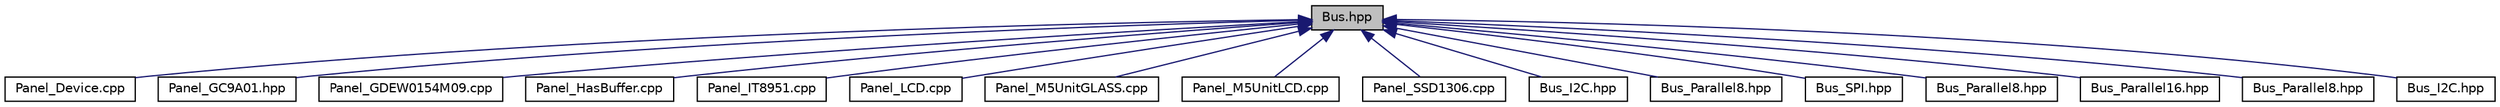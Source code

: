 digraph "Bus.hpp"
{
 // LATEX_PDF_SIZE
  edge [fontname="Helvetica",fontsize="10",labelfontname="Helvetica",labelfontsize="10"];
  node [fontname="Helvetica",fontsize="10",shape=record];
  Node1 [label="Bus.hpp",height=0.2,width=0.4,color="black", fillcolor="grey75", style="filled", fontcolor="black",tooltip=" "];
  Node1 -> Node2 [dir="back",color="midnightblue",fontsize="10",style="solid",fontname="Helvetica"];
  Node2 [label="Panel_Device.cpp",height=0.2,width=0.4,color="black", fillcolor="white", style="filled",URL="$d1/d04/Panel__Device_8cpp.html",tooltip=" "];
  Node1 -> Node3 [dir="back",color="midnightblue",fontsize="10",style="solid",fontname="Helvetica"];
  Node3 [label="Panel_GC9A01.hpp",height=0.2,width=0.4,color="black", fillcolor="white", style="filled",URL="$d7/dae/Panel__GC9A01_8hpp.html",tooltip=" "];
  Node1 -> Node4 [dir="back",color="midnightblue",fontsize="10",style="solid",fontname="Helvetica"];
  Node4 [label="Panel_GDEW0154M09.cpp",height=0.2,width=0.4,color="black", fillcolor="white", style="filled",URL="$d9/d7b/Panel__GDEW0154M09_8cpp.html",tooltip=" "];
  Node1 -> Node5 [dir="back",color="midnightblue",fontsize="10",style="solid",fontname="Helvetica"];
  Node5 [label="Panel_HasBuffer.cpp",height=0.2,width=0.4,color="black", fillcolor="white", style="filled",URL="$d8/d03/Panel__HasBuffer_8cpp.html",tooltip=" "];
  Node1 -> Node6 [dir="back",color="midnightblue",fontsize="10",style="solid",fontname="Helvetica"];
  Node6 [label="Panel_IT8951.cpp",height=0.2,width=0.4,color="black", fillcolor="white", style="filled",URL="$d9/df6/Panel__IT8951_8cpp.html",tooltip=" "];
  Node1 -> Node7 [dir="back",color="midnightblue",fontsize="10",style="solid",fontname="Helvetica"];
  Node7 [label="Panel_LCD.cpp",height=0.2,width=0.4,color="black", fillcolor="white", style="filled",URL="$d3/df3/Panel__LCD_8cpp.html",tooltip=" "];
  Node1 -> Node8 [dir="back",color="midnightblue",fontsize="10",style="solid",fontname="Helvetica"];
  Node8 [label="Panel_M5UnitGLASS.cpp",height=0.2,width=0.4,color="black", fillcolor="white", style="filled",URL="$d6/dcc/Panel__M5UnitGLASS_8cpp.html",tooltip=" "];
  Node1 -> Node9 [dir="back",color="midnightblue",fontsize="10",style="solid",fontname="Helvetica"];
  Node9 [label="Panel_M5UnitLCD.cpp",height=0.2,width=0.4,color="black", fillcolor="white", style="filled",URL="$d2/da4/Panel__M5UnitLCD_8cpp.html",tooltip=" "];
  Node1 -> Node10 [dir="back",color="midnightblue",fontsize="10",style="solid",fontname="Helvetica"];
  Node10 [label="Panel_SSD1306.cpp",height=0.2,width=0.4,color="black", fillcolor="white", style="filled",URL="$dd/d98/Panel__SSD1306_8cpp.html",tooltip=" "];
  Node1 -> Node11 [dir="back",color="midnightblue",fontsize="10",style="solid",fontname="Helvetica"];
  Node11 [label="Bus_I2C.hpp",height=0.2,width=0.4,color="black", fillcolor="white", style="filled",URL="$df/d00/esp32_2Bus__I2C_8hpp.html",tooltip=" "];
  Node1 -> Node12 [dir="back",color="midnightblue",fontsize="10",style="solid",fontname="Helvetica"];
  Node12 [label="Bus_Parallel8.hpp",height=0.2,width=0.4,color="black", fillcolor="white", style="filled",URL="$da/d81/Bus__Parallel8_8hpp.html",tooltip=" "];
  Node1 -> Node13 [dir="back",color="midnightblue",fontsize="10",style="solid",fontname="Helvetica"];
  Node13 [label="Bus_SPI.hpp",height=0.2,width=0.4,color="black", fillcolor="white", style="filled",URL="$d9/dbc/Bus__SPI_8hpp.html",tooltip=" "];
  Node1 -> Node14 [dir="back",color="midnightblue",fontsize="10",style="solid",fontname="Helvetica"];
  Node14 [label="Bus_Parallel8.hpp",height=0.2,width=0.4,color="black", fillcolor="white", style="filled",URL="$de/d05/3_2Bus__Parallel8_8hpp.html",tooltip=" "];
  Node1 -> Node15 [dir="back",color="midnightblue",fontsize="10",style="solid",fontname="Helvetica"];
  Node15 [label="Bus_Parallel16.hpp",height=0.2,width=0.4,color="black", fillcolor="white", style="filled",URL="$db/da8/esp32s2_2Bus__Parallel16_8hpp.html",tooltip=" "];
  Node1 -> Node16 [dir="back",color="midnightblue",fontsize="10",style="solid",fontname="Helvetica"];
  Node16 [label="Bus_Parallel8.hpp",height=0.2,width=0.4,color="black", fillcolor="white", style="filled",URL="$df/da1/2_2Bus__Parallel8_8hpp.html",tooltip=" "];
  Node1 -> Node17 [dir="back",color="midnightblue",fontsize="10",style="solid",fontname="Helvetica"];
  Node17 [label="Bus_I2C.hpp",height=0.2,width=0.4,color="black", fillcolor="white", style="filled",URL="$d6/dc9/sdl_2Bus__I2C_8hpp.html",tooltip=" "];
}
